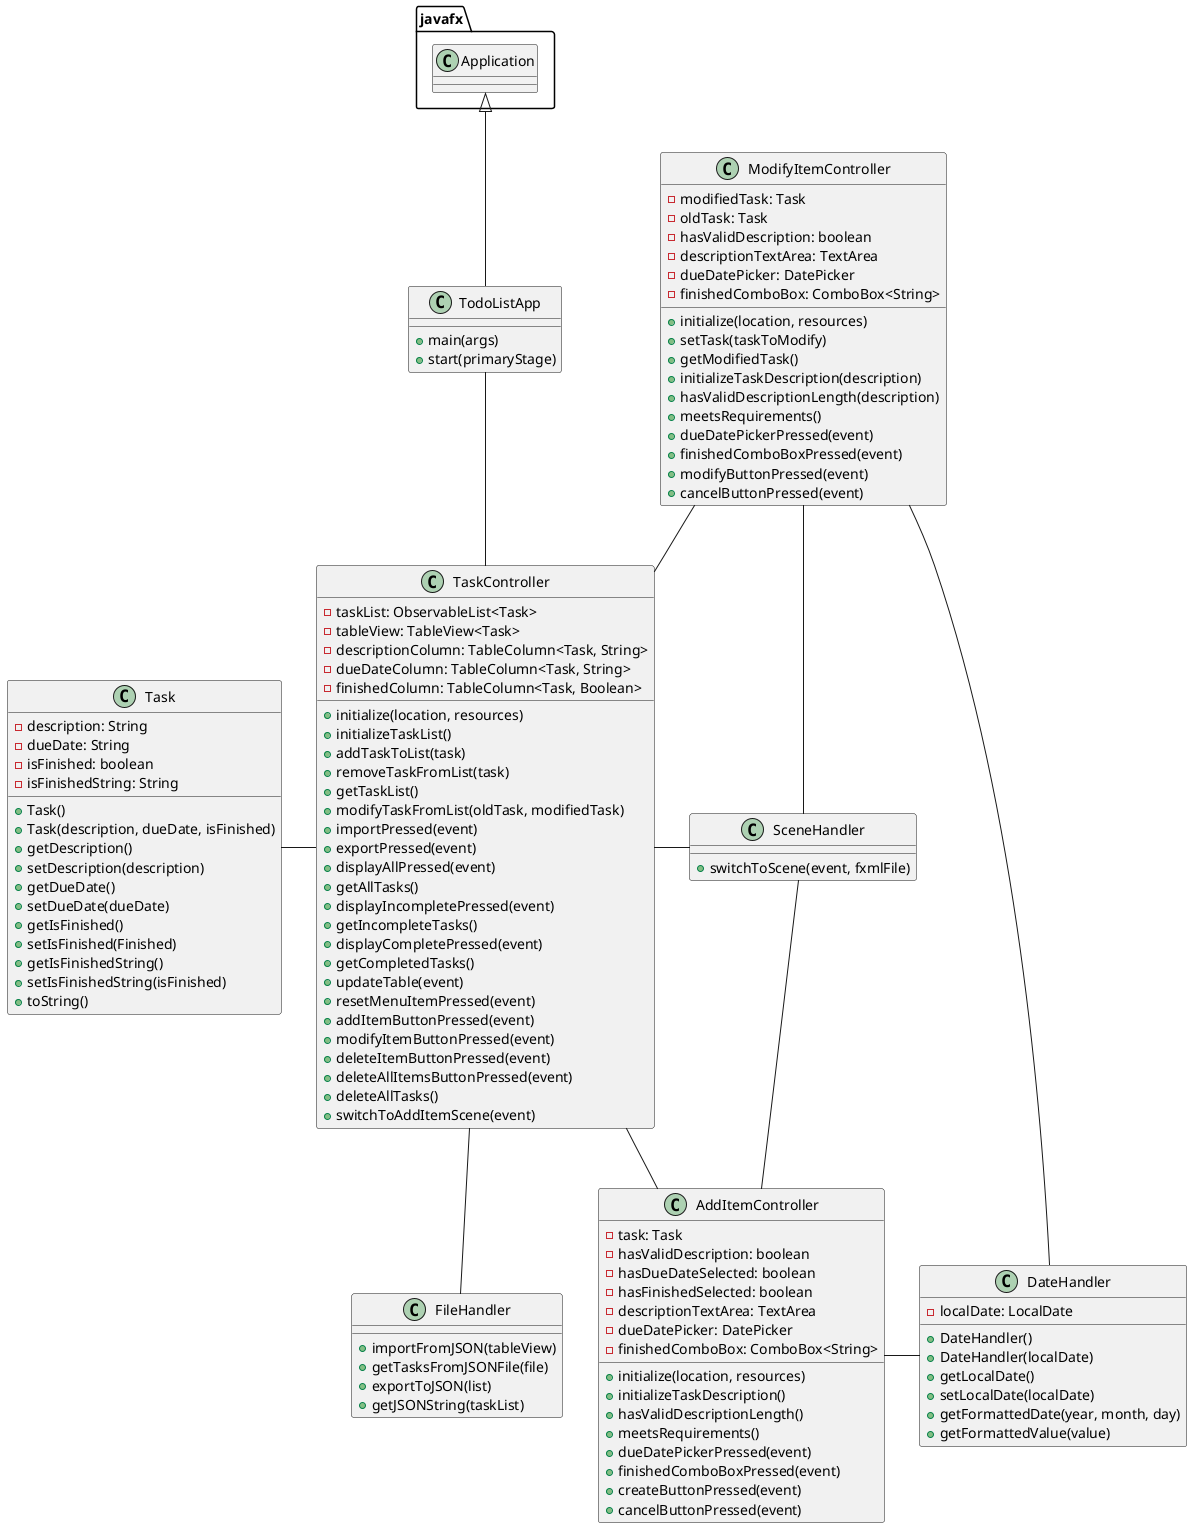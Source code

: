 @startuml

class TodoListApp {
    + main(args)
    + start(primaryStage)
}

class Task {
    - description: String
    - dueDate: String
    - isFinished: boolean
    - isFinishedString: String

    + Task()
    + Task(description, dueDate, isFinished)
    + getDescription()
    + setDescription(description)
    + getDueDate()
    + setDueDate(dueDate)
    + getIsFinished()
    + setIsFinished(Finished)
    + getIsFinishedString()
    + setIsFinishedString(isFinished)
    + toString()
}

class TaskController {
    - taskList: ObservableList<Task>
    - tableView: TableView<Task>
    - descriptionColumn: TableColumn<Task, String>
    - dueDateColumn: TableColumn<Task, String>
    - finishedColumn: TableColumn<Task, Boolean>

    + initialize(location, resources)
    + initializeTaskList()
    + addTaskToList(task)
    + removeTaskFromList(task)
    + getTaskList()
    + modifyTaskFromList(oldTask, modifiedTask)
    + importPressed(event)
    + exportPressed(event)
    + displayAllPressed(event)
    + getAllTasks()
    + displayIncompletePressed(event)
    + getIncompleteTasks()
    + displayCompletePressed(event)
    + getCompletedTasks()
    + updateTable(event)
    + resetMenuItemPressed(event)
    + addItemButtonPressed(event)
    + modifyItemButtonPressed(event)
    + deleteItemButtonPressed(event)
    + deleteAllItemsButtonPressed(event)
    + deleteAllTasks()
    + switchToAddItemScene(event)
}

class AddItemController {
    - task: Task
    - hasValidDescription: boolean
    - hasDueDateSelected: boolean
    - hasFinishedSelected: boolean
    - descriptionTextArea: TextArea
    - dueDatePicker: DatePicker
    - finishedComboBox: ComboBox<String>

    + initialize(location, resources)
    + initializeTaskDescription()
    + hasValidDescriptionLength()
    + meetsRequirements()
    + dueDatePickerPressed(event)
    + finishedComboBoxPressed(event)
    + createButtonPressed(event)
    + cancelButtonPressed(event)
}

class ModifyItemController {
    - modifiedTask: Task
    - oldTask: Task
    - hasValidDescription: boolean
    - descriptionTextArea: TextArea
    - dueDatePicker: DatePicker
    - finishedComboBox: ComboBox<String>

    + initialize(location, resources)
    + setTask(taskToModify)
    + getModifiedTask()
    + initializeTaskDescription(description)
    + hasValidDescriptionLength(description)
    + meetsRequirements()
    + dueDatePickerPressed(event)
    + finishedComboBoxPressed(event)
    + modifyButtonPressed(event)
    + cancelButtonPressed(event)
}

class DateHandler {
    - localDate: LocalDate

    + DateHandler()
    + DateHandler(localDate)
    + getLocalDate()
    + setLocalDate(localDate)
    + getFormattedDate(year, month, day)
    + getFormattedValue(value)
}

class SceneHandler {
    + switchToScene(event, fxmlFile)
}

class FileHandler {
    + importFromJSON(tableView)
    + getTasksFromJSONFile(file)
    + exportToJSON(list)
    + getJSONString(taskList)
}

javafx.Application <|-- TodoListApp
TodoListApp -- TaskController
Task - TaskController

AddItemController -- TaskController
ModifyItemController -- TaskController

TaskController -- FileHandler
TaskController - SceneHandler
SceneHandler - AddItemController
ModifyItemController - SceneHandler

AddItemController - DateHandler
ModifyItemController - DateHandler

@enduml